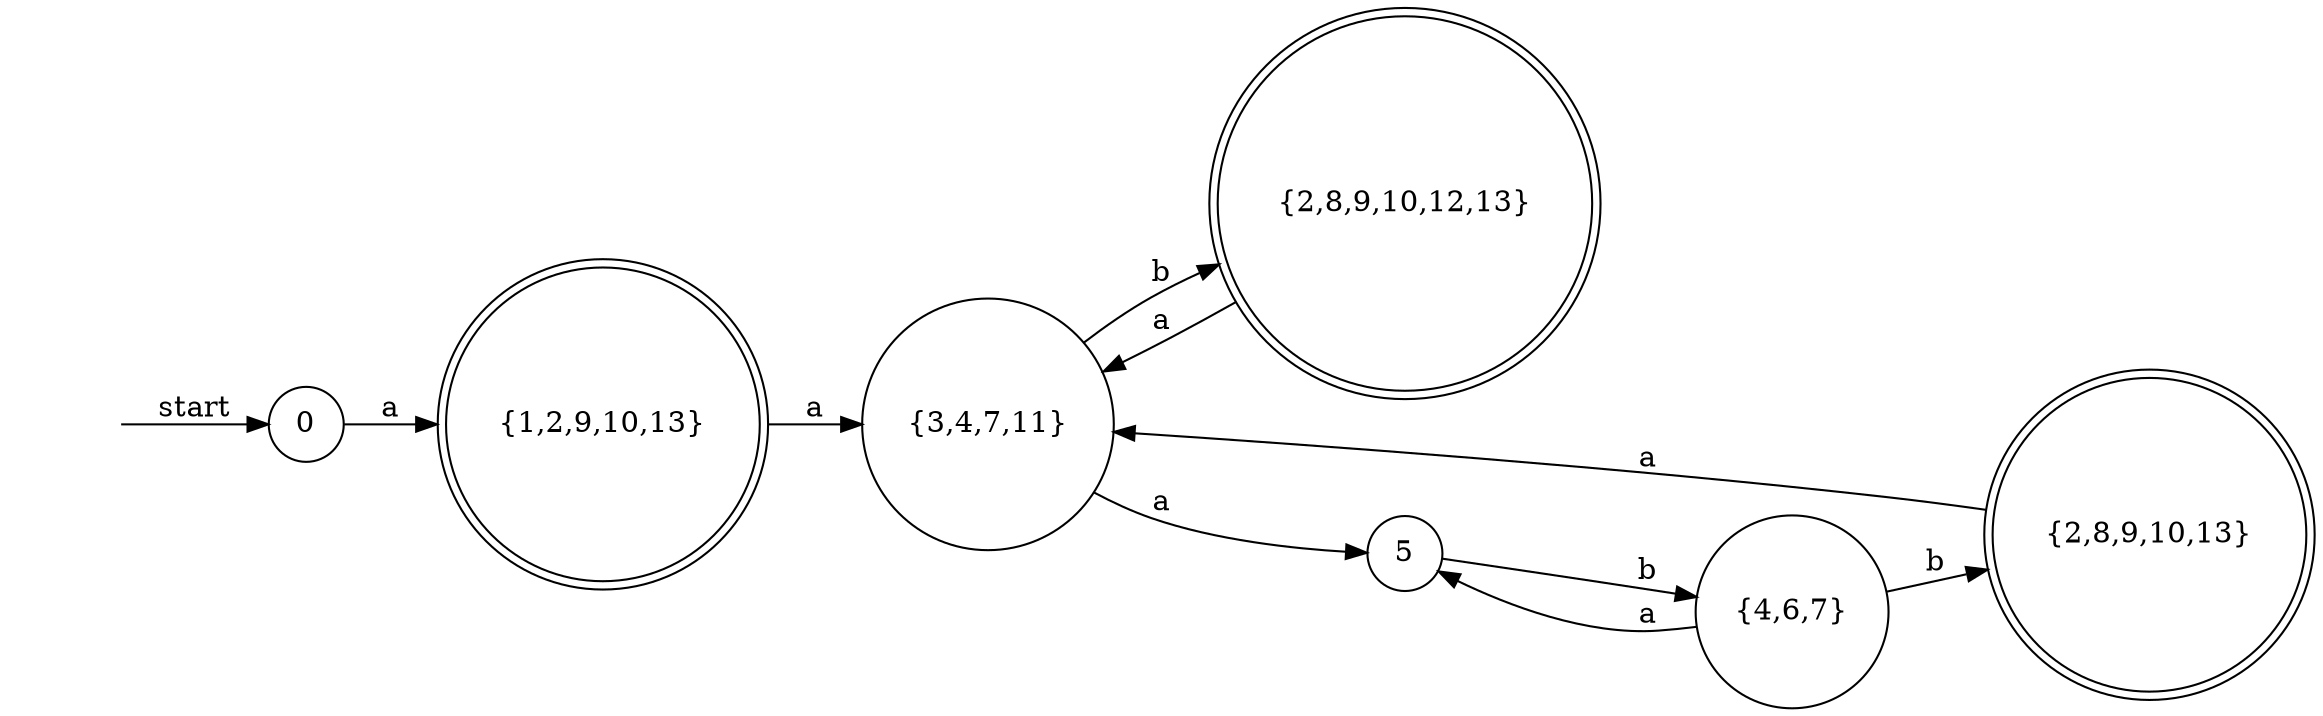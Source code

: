 digraph graph_3_2{
    rankdir=LR;

    "" [shape = none];
    "{1,2,9,10,13}" [shape = doublecircle];
    "{2,8,9,10,12,13}" [shape = doublecircle];
    "{2,8,9,10,13}" [shape = doublecircle];
    node [shape = circle];

    "" -> 0 [label = "start"];


    0 -> "{1,2,9,10,13}" [label = "a"];
    "{1,2,9,10,13}" -> "{3,4,7,11}" [label = "a"];
    "{3,4,7,11}" -> 5 [label = "a"];
    "{3,4,7,11}" -> "{2,8,9,10,12,13}" [label = "b"];
    5 -> "{4,6,7}" [label = "b"];
    "{2,8,9,10,12,13}" -> "{3,4,7,11}" [label = "a"];
    "{4,6,7}" -> 5 [label = "a"];
    "{4,6,7}" -> "{2,8,9,10,13}" [label = "b"];
    "{2,8,9,10,13}" -> "{3,4,7,11}" [label = "a"];
}
